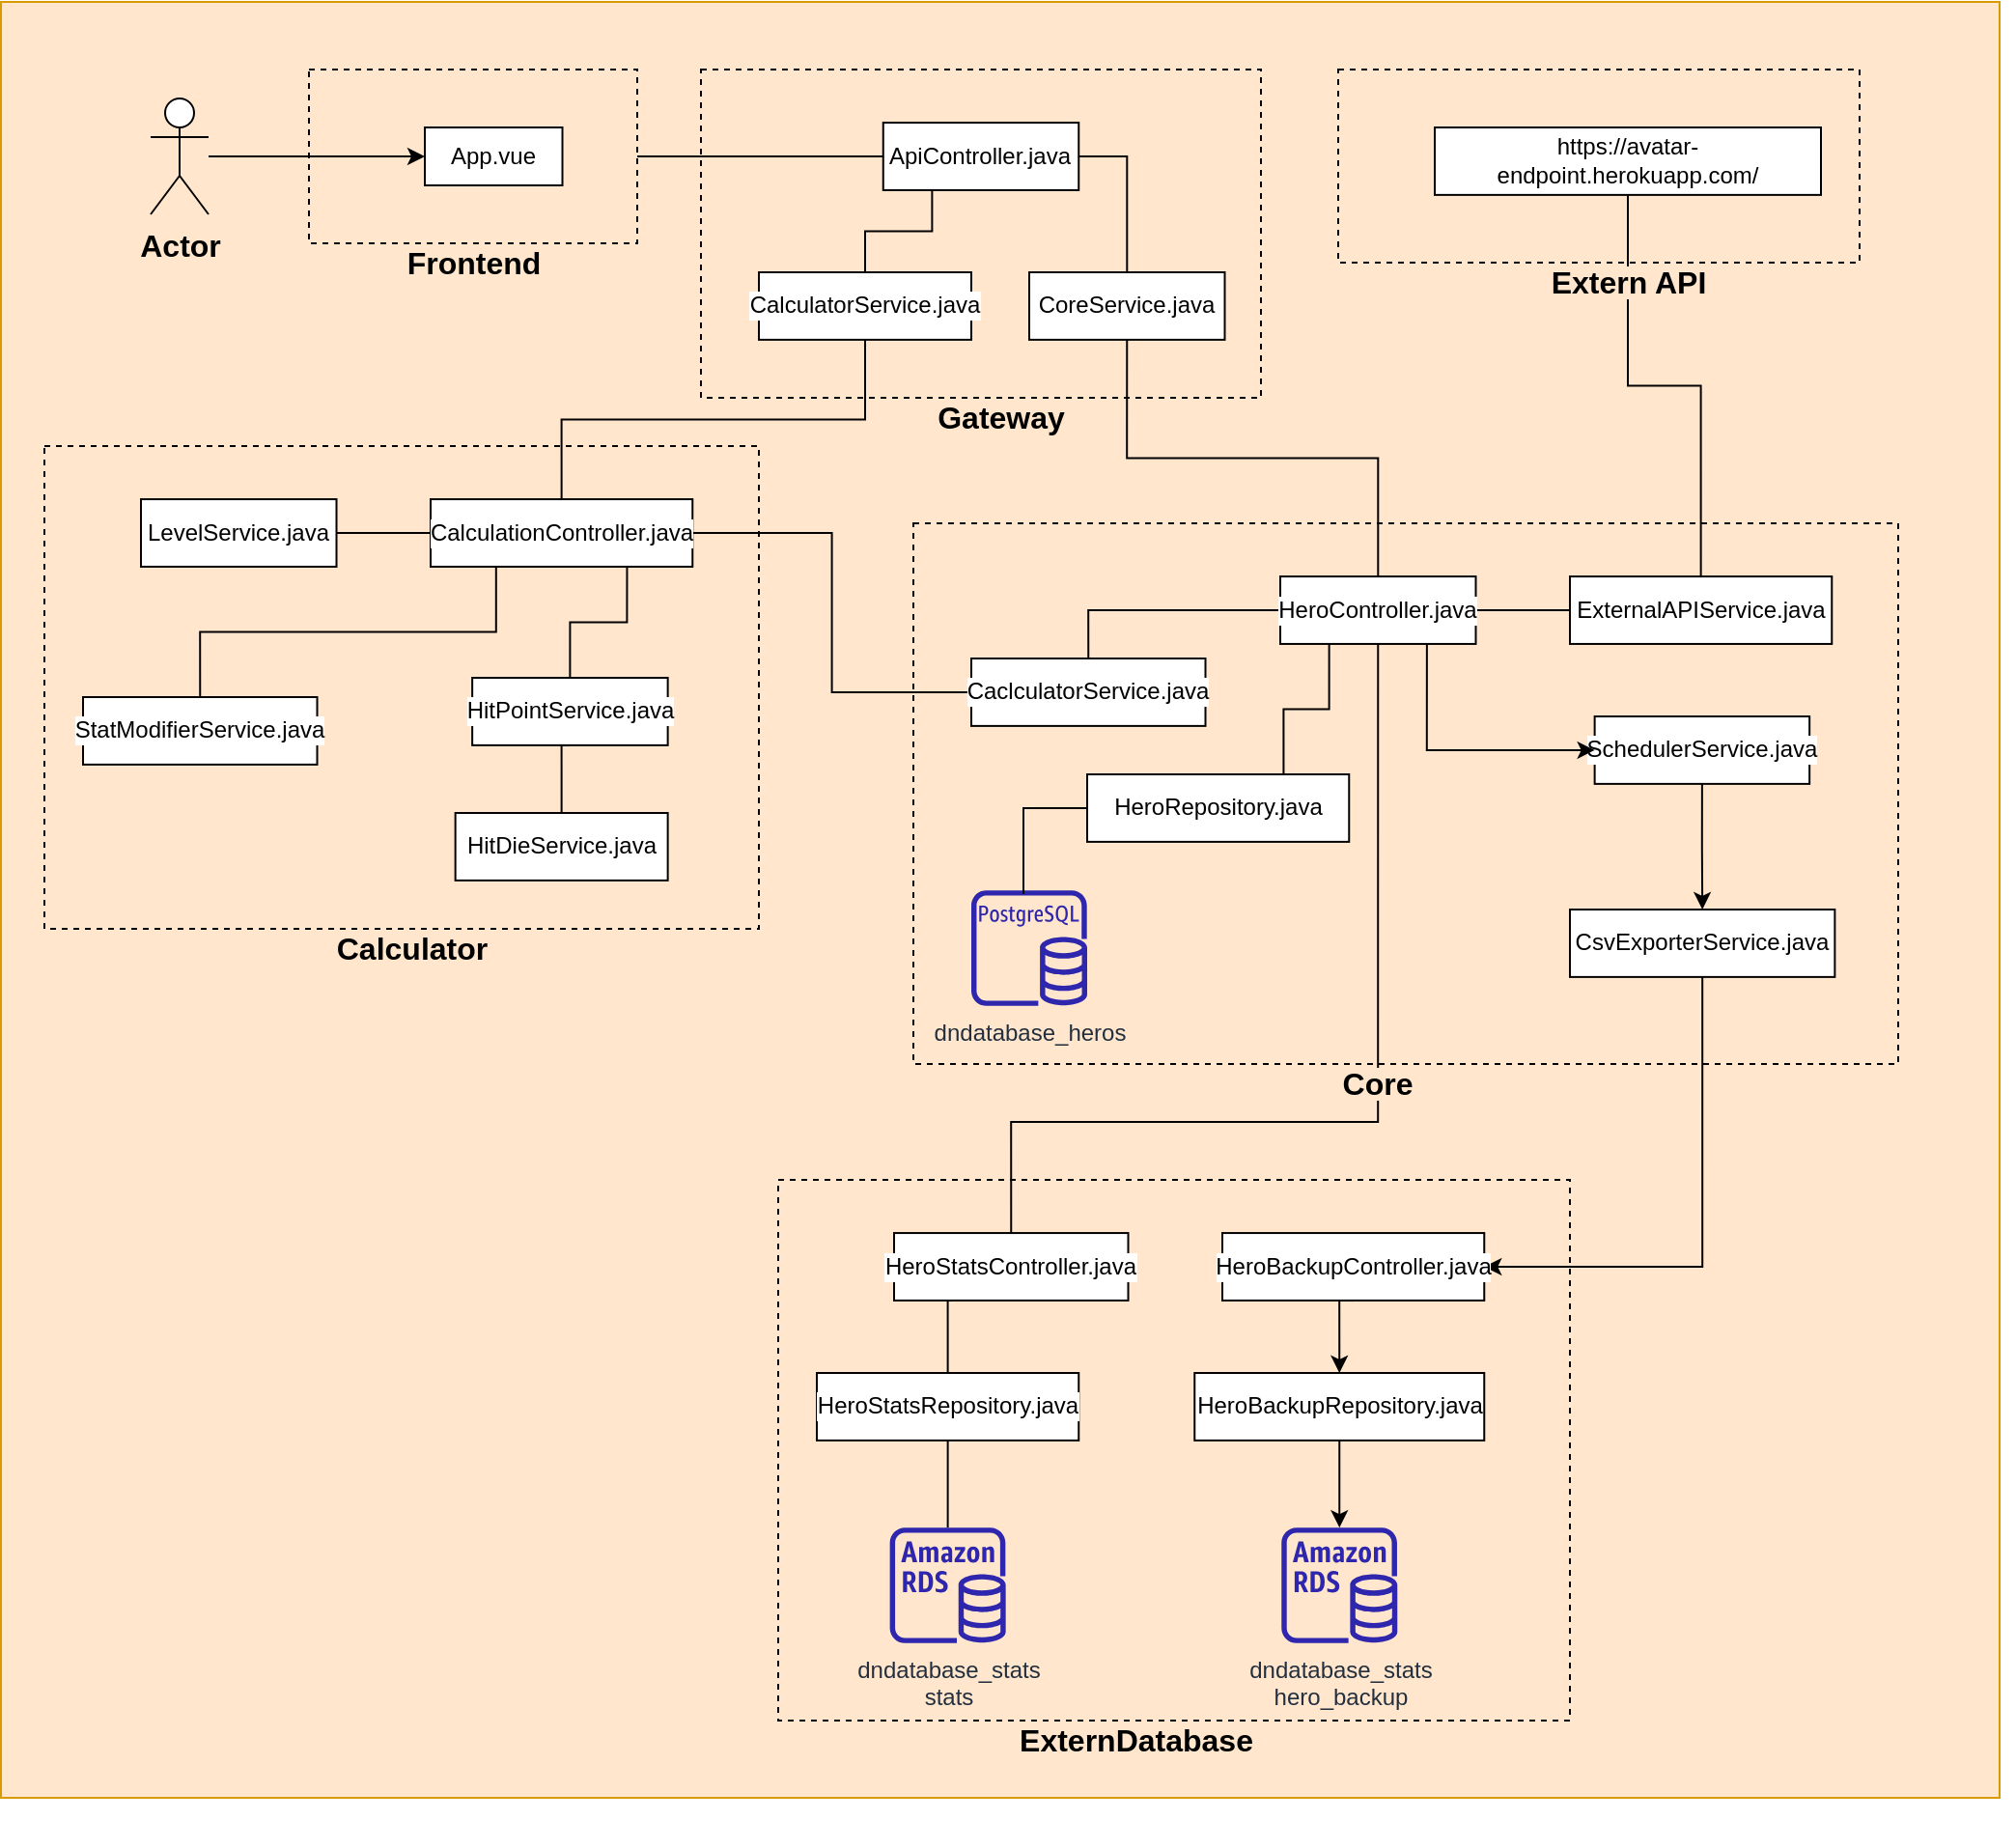 <mxfile version="17.1.3" type="device"><diagram id="Vt7TsKjd0USJX_vqOPvb" name="Page-1"><mxGraphModel dx="1185" dy="643" grid="1" gridSize="10" guides="1" tooltips="1" connect="1" arrows="1" fold="1" page="1" pageScale="1" pageWidth="850" pageHeight="1100" math="0" shadow="0"><root><mxCell id="0"/><mxCell id="1" parent="0"/><mxCell id="3UMidC9SzJSf5iaVR1Nv-7" value="" style="rounded=0;whiteSpace=wrap;html=1;fillColor=#FFE6CC;strokeColor=#d79b00;" parent="1" vertex="1"><mxGeometry x="27.5" y="10" width="1035" height="930" as="geometry"/></mxCell><mxCell id="XYodhXhIjcXs0v7Hv4jF-9" style="edgeStyle=orthogonalEdgeStyle;rounded=0;orthogonalLoop=1;jettySize=auto;html=1;jumpStyle=none;labelBackgroundColor=default;labelBorderColor=none;sketch=0;shadow=0;entryX=0;entryY=0.5;entryDx=0;entryDy=0;" edge="1" parent="1" source="XYodhXhIjcXs0v7Hv4jF-3" target="XYodhXhIjcXs0v7Hv4jF-23"><mxGeometry relative="1" as="geometry"><mxPoint x="160" y="140" as="targetPoint"/></mxGeometry></mxCell><mxCell id="XYodhXhIjcXs0v7Hv4jF-3" value="Actor" style="shape=umlActor;verticalLabelPosition=bottom;verticalAlign=top;html=1;outlineConnect=0;labelBackgroundColor=#FFE6CC;fontSize=16;fontStyle=1" vertex="1" parent="1"><mxGeometry x="105" y="60" width="30" height="60" as="geometry"/></mxCell><mxCell id="XYodhXhIjcXs0v7Hv4jF-22" value="" style="group" vertex="1" connectable="0" parent="1"><mxGeometry x="180" y="38.5" width="184" height="119" as="geometry"/></mxCell><mxCell id="XYodhXhIjcXs0v7Hv4jF-4" value="" style="shape=image;html=1;verticalAlign=top;verticalLabelPosition=bottom;labelBackgroundColor=none;imageAspect=0;aspect=fixed;image=https://cdn1.iconfinder.com/data/icons/ionicons-fill-vol-2/512/logo-vue-128.png;spacing=0;spacingRight=0;" vertex="1" parent="XYodhXhIjcXs0v7Hv4jF-22"><mxGeometry x="7" y="6.5" width="40" height="40" as="geometry"/></mxCell><mxCell id="XYodhXhIjcXs0v7Hv4jF-23" value="App.vue" style="rounded=0;whiteSpace=wrap;html=1;labelBackgroundColor=#FFFFFF;" vertex="1" parent="XYodhXhIjcXs0v7Hv4jF-22"><mxGeometry x="67" y="36.5" width="71.25" height="30" as="geometry"/></mxCell><mxCell id="XYodhXhIjcXs0v7Hv4jF-21" value="&lt;span style=&quot;background-color: rgb(255, 230, 204); font-size: 16px;&quot;&gt;Frontend&lt;/span&gt;" style="text;html=1;align=center;verticalAlign=middle;resizable=0;points=[];autosize=1;strokeColor=none;fillColor=none;fontSize=16;fontStyle=1" vertex="1" parent="XYodhXhIjcXs0v7Hv4jF-22"><mxGeometry x="57.0" y="96.504" width="70" height="20" as="geometry"/></mxCell><mxCell id="XYodhXhIjcXs0v7Hv4jF-11" value="" style="rounded=0;whiteSpace=wrap;html=1;dashed=1;fillColor=none;verticalAlign=top;" vertex="1" parent="XYodhXhIjcXs0v7Hv4jF-22"><mxGeometry x="7" y="6.5" width="170" height="90" as="geometry"/></mxCell><mxCell id="XYodhXhIjcXs0v7Hv4jF-28" value="" style="group" vertex="1" connectable="0" parent="1"><mxGeometry x="390" y="45" width="680" height="920" as="geometry"/></mxCell><mxCell id="XYodhXhIjcXs0v7Hv4jF-29" value="" style="rounded=0;whiteSpace=wrap;html=1;dashed=1;fillColor=none;verticalAlign=top;" vertex="1" parent="XYodhXhIjcXs0v7Hv4jF-28"><mxGeometry width="290" height="170" as="geometry"/></mxCell><mxCell id="XYodhXhIjcXs0v7Hv4jF-36" style="edgeStyle=orthogonalEdgeStyle;rounded=0;sketch=0;jumpStyle=none;orthogonalLoop=1;jettySize=auto;html=1;shadow=0;labelBackgroundColor=default;labelBorderColor=none;exitX=0.25;exitY=1;exitDx=0;exitDy=0;endArrow=none;endFill=0;" edge="1" parent="XYodhXhIjcXs0v7Hv4jF-28" source="XYodhXhIjcXs0v7Hv4jF-32" target="XYodhXhIjcXs0v7Hv4jF-34"><mxGeometry relative="1" as="geometry"/></mxCell><mxCell id="XYodhXhIjcXs0v7Hv4jF-41" style="edgeStyle=orthogonalEdgeStyle;rounded=0;sketch=0;jumpStyle=none;orthogonalLoop=1;jettySize=auto;html=1;exitX=1;exitY=0.5;exitDx=0;exitDy=0;shadow=0;labelBackgroundColor=default;labelBorderColor=none;endArrow=none;endFill=0;" edge="1" parent="XYodhXhIjcXs0v7Hv4jF-28" source="XYodhXhIjcXs0v7Hv4jF-32" target="XYodhXhIjcXs0v7Hv4jF-35"><mxGeometry relative="1" as="geometry"/></mxCell><mxCell id="XYodhXhIjcXs0v7Hv4jF-32" value="ApiController.java" style="rounded=0;whiteSpace=wrap;html=1;labelBackgroundColor=#FFFFFF;" vertex="1" parent="XYodhXhIjcXs0v7Hv4jF-28"><mxGeometry x="94.38" y="27.53" width="101.25" height="34.94" as="geometry"/></mxCell><mxCell id="XYodhXhIjcXs0v7Hv4jF-33" value="" style="shape=image;html=1;verticalAlign=top;verticalLabelPosition=bottom;labelBackgroundColor=#ffffff;imageAspect=0;aspect=fixed;image=https://cdn2.iconfinder.com/data/icons/boxicons-logos/24/bxl-spring-boot-128.png" vertex="1" parent="XYodhXhIjcXs0v7Hv4jF-28"><mxGeometry width="40" height="40" as="geometry"/></mxCell><mxCell id="XYodhXhIjcXs0v7Hv4jF-34" value="&lt;div&gt;CalculatorService.java&lt;/div&gt;" style="rounded=0;whiteSpace=wrap;html=1;labelBackgroundColor=#FFFFFF;" vertex="1" parent="XYodhXhIjcXs0v7Hv4jF-28"><mxGeometry x="30" y="105" width="110" height="34.94" as="geometry"/></mxCell><mxCell id="XYodhXhIjcXs0v7Hv4jF-35" value="CoreService.java" style="rounded=0;whiteSpace=wrap;html=1;labelBackgroundColor=#FFFFFF;" vertex="1" parent="XYodhXhIjcXs0v7Hv4jF-28"><mxGeometry x="170" y="105" width="101.25" height="34.94" as="geometry"/></mxCell><mxCell id="XYodhXhIjcXs0v7Hv4jF-31" value="&lt;div style=&quot;font-size: 16px;&quot;&gt;Gateway&lt;/div&gt;" style="text;html=1;align=center;verticalAlign=middle;resizable=0;points=[];autosize=1;strokeColor=none;fillColor=none;fontSize=16;fontStyle=1" vertex="1" parent="1"><mxGeometry x="510" y="215.004" width="70" height="20" as="geometry"/></mxCell><mxCell id="XYodhXhIjcXs0v7Hv4jF-50" value="&lt;div style=&quot;font-size: 16px;&quot;&gt;Calculator&lt;/div&gt;" style="text;html=1;align=center;verticalAlign=middle;resizable=0;points=[];autosize=1;strokeColor=none;fillColor=none;fontStyle=1;fontSize=16;" vertex="1" parent="1"><mxGeometry x="200" y="490.004" width="80" height="20" as="geometry"/></mxCell><mxCell id="XYodhXhIjcXs0v7Hv4jF-58" style="edgeStyle=orthogonalEdgeStyle;rounded=0;sketch=0;jumpStyle=none;orthogonalLoop=1;jettySize=auto;html=1;exitX=0.5;exitY=1;exitDx=0;exitDy=0;entryX=0.5;entryY=0;entryDx=0;entryDy=0;shadow=0;labelBackgroundColor=default;labelBorderColor=none;endArrow=none;endFill=0;" edge="1" parent="1" source="XYodhXhIjcXs0v7Hv4jF-34" target="XYodhXhIjcXs0v7Hv4jF-46"><mxGeometry relative="1" as="geometry"/></mxCell><mxCell id="XYodhXhIjcXs0v7Hv4jF-76" style="edgeStyle=orthogonalEdgeStyle;rounded=0;sketch=0;jumpStyle=none;orthogonalLoop=1;jettySize=auto;html=1;exitX=0.5;exitY=1;exitDx=0;exitDy=0;shadow=0;labelBackgroundColor=default;labelBorderColor=none;endArrow=none;endFill=0;" edge="1" parent="1" source="XYodhXhIjcXs0v7Hv4jF-35" target="XYodhXhIjcXs0v7Hv4jF-69"><mxGeometry relative="1" as="geometry"/></mxCell><mxCell id="XYodhXhIjcXs0v7Hv4jF-80" style="edgeStyle=orthogonalEdgeStyle;rounded=0;sketch=0;jumpStyle=none;orthogonalLoop=1;jettySize=auto;html=1;exitX=0;exitY=0.5;exitDx=0;exitDy=0;entryX=1;entryY=0.5;entryDx=0;entryDy=0;shadow=0;labelBackgroundColor=default;labelBorderColor=none;endArrow=none;endFill=0;" edge="1" parent="1" source="XYodhXhIjcXs0v7Hv4jF-70" target="XYodhXhIjcXs0v7Hv4jF-46"><mxGeometry relative="1" as="geometry"/></mxCell><mxCell id="XYodhXhIjcXs0v7Hv4jF-65" value="" style="shape=image;html=1;verticalAlign=top;verticalLabelPosition=bottom;labelBackgroundColor=#ffffff;imageAspect=0;aspect=fixed;image=https://cdn2.iconfinder.com/data/icons/boxicons-logos/24/bxl-spring-boot-128.png" vertex="1" parent="1"><mxGeometry x="500" y="280" width="40" height="40" as="geometry"/></mxCell><mxCell id="XYodhXhIjcXs0v7Hv4jF-70" value="CaclculatorService.java" style="rounded=0;whiteSpace=wrap;html=1;labelBackgroundColor=#FFFFFF;" vertex="1" parent="1"><mxGeometry x="530" y="350" width="121.25" height="34.94" as="geometry"/></mxCell><mxCell id="XYodhXhIjcXs0v7Hv4jF-81" style="edgeStyle=orthogonalEdgeStyle;rounded=0;sketch=0;jumpStyle=none;orthogonalLoop=1;jettySize=auto;html=1;exitX=0;exitY=0.5;exitDx=0;exitDy=0;entryX=0.5;entryY=0;entryDx=0;entryDy=0;shadow=0;labelBackgroundColor=default;labelBorderColor=none;endArrow=none;endFill=0;" edge="1" parent="1" source="XYodhXhIjcXs0v7Hv4jF-69" target="XYodhXhIjcXs0v7Hv4jF-70"><mxGeometry relative="1" as="geometry"/></mxCell><mxCell id="XYodhXhIjcXs0v7Hv4jF-75" value="dndatabase_heros" style="sketch=0;outlineConnect=0;fontColor=#232F3E;gradientColor=none;fillColor=#2E27AD;strokeColor=none;dashed=0;verticalLabelPosition=bottom;verticalAlign=top;align=center;html=1;fontSize=12;fontStyle=0;aspect=fixed;pointerEvents=1;shape=mxgraph.aws4.rds_postgresql_instance;labelBackgroundColor=#FFE6CC;" vertex="1" parent="1"><mxGeometry x="530" y="470" width="60" height="60" as="geometry"/></mxCell><mxCell id="XYodhXhIjcXs0v7Hv4jF-87" style="edgeStyle=orthogonalEdgeStyle;rounded=0;sketch=0;jumpStyle=none;orthogonalLoop=1;jettySize=auto;html=1;exitX=0;exitY=0.5;exitDx=0;exitDy=0;entryX=0.45;entryY=0.032;entryDx=0;entryDy=0;entryPerimeter=0;shadow=0;labelBackgroundColor=default;labelBorderColor=none;endArrow=none;endFill=0;" edge="1" parent="1" source="XYodhXhIjcXs0v7Hv4jF-85" target="XYodhXhIjcXs0v7Hv4jF-75"><mxGeometry relative="1" as="geometry"/></mxCell><mxCell id="XYodhXhIjcXs0v7Hv4jF-85" value="&lt;div&gt;HeroRepository.java&lt;/div&gt;" style="rounded=0;whiteSpace=wrap;html=1;labelBackgroundColor=#FFFFFF;" vertex="1" parent="1"><mxGeometry x="590" y="410.0" width="135.63" height="34.94" as="geometry"/></mxCell><mxCell id="XYodhXhIjcXs0v7Hv4jF-86" style="edgeStyle=orthogonalEdgeStyle;rounded=0;sketch=0;jumpStyle=none;orthogonalLoop=1;jettySize=auto;html=1;exitX=0.25;exitY=1;exitDx=0;exitDy=0;entryX=0.75;entryY=0;entryDx=0;entryDy=0;shadow=0;labelBackgroundColor=default;labelBorderColor=none;endArrow=none;endFill=0;" edge="1" parent="1" source="XYodhXhIjcXs0v7Hv4jF-69" target="XYodhXhIjcXs0v7Hv4jF-85"><mxGeometry relative="1" as="geometry"/></mxCell><mxCell id="XYodhXhIjcXs0v7Hv4jF-89" value="" style="shape=image;html=1;verticalAlign=top;verticalLabelPosition=bottom;labelBackgroundColor=#ffffff;imageAspect=0;aspect=fixed;image=https://cdn2.iconfinder.com/data/icons/boxicons-logos/24/bxl-heroku-128.png" vertex="1" parent="1"><mxGeometry x="720" y="45" width="40" height="40" as="geometry"/></mxCell><mxCell id="XYodhXhIjcXs0v7Hv4jF-92" value="https://avatar-endpoint.herokuapp.com/" style="rounded=0;whiteSpace=wrap;html=1;labelBackgroundColor=#FFFFFF;" vertex="1" parent="1"><mxGeometry x="770" y="75" width="200" height="34.94" as="geometry"/></mxCell><mxCell id="XYodhXhIjcXs0v7Hv4jF-112" style="edgeStyle=orthogonalEdgeStyle;rounded=0;sketch=0;jumpStyle=none;orthogonalLoop=1;jettySize=auto;html=1;exitX=0.5;exitY=0;exitDx=0;exitDy=0;entryX=0.5;entryY=1;entryDx=0;entryDy=0;shadow=0;labelBackgroundColor=default;labelBorderColor=none;endArrow=none;endFill=0;" edge="1" parent="1" source="XYodhXhIjcXs0v7Hv4jF-64" target="XYodhXhIjcXs0v7Hv4jF-92"><mxGeometry relative="1" as="geometry"/></mxCell><mxCell id="XYodhXhIjcXs0v7Hv4jF-91" value="&lt;span style=&quot;background-color: rgb(255 , 230 , 204) ; font-size: 16px&quot;&gt;Extern API&lt;/span&gt;" style="text;html=1;align=center;verticalAlign=middle;resizable=0;points=[];autosize=1;strokeColor=none;fillColor=none;fontSize=16;fontStyle=1" vertex="1" parent="1"><mxGeometry x="830" y="145" width="80" height="20" as="geometry"/></mxCell><mxCell id="XYodhXhIjcXs0v7Hv4jF-121" style="edgeStyle=orthogonalEdgeStyle;rounded=0;sketch=0;jumpStyle=none;orthogonalLoop=1;jettySize=auto;html=1;exitX=0.5;exitY=1;exitDx=0;exitDy=0;entryX=0.5;entryY=0;entryDx=0;entryDy=0;shadow=0;labelBackgroundColor=default;labelBorderColor=none;fontSize=16;endArrow=none;endFill=0;" edge="1" parent="1" source="XYodhXhIjcXs0v7Hv4jF-69" target="XYodhXhIjcXs0v7Hv4jF-103"><mxGeometry relative="1" as="geometry"><Array as="points"><mxPoint x="741" y="590"/><mxPoint x="551" y="590"/></Array></mxGeometry></mxCell><mxCell id="XYodhXhIjcXs0v7Hv4jF-122" style="edgeStyle=orthogonalEdgeStyle;rounded=0;sketch=0;jumpStyle=none;orthogonalLoop=1;jettySize=auto;html=1;exitX=0.5;exitY=1;exitDx=0;exitDy=0;entryX=1;entryY=0.5;entryDx=0;entryDy=0;shadow=0;labelBackgroundColor=default;labelBorderColor=none;fontSize=16;" edge="1" parent="1" source="XYodhXhIjcXs0v7Hv4jF-66" target="XYodhXhIjcXs0v7Hv4jF-97"><mxGeometry relative="1" as="geometry"/></mxCell><mxCell id="XYodhXhIjcXs0v7Hv4jF-71" value="&lt;div style=&quot;font-size: 16px&quot;&gt;&lt;span style=&quot;background-color: rgb(255 , 230 , 204)&quot;&gt;Core&lt;/span&gt;&lt;/div&gt;" style="text;html=1;align=center;verticalAlign=middle;resizable=0;points=[];autosize=1;strokeColor=none;fillColor=none;fontStyle=1;fontSize=16;" vertex="1" parent="1"><mxGeometry x="715" y="560.004" width="50" height="20" as="geometry"/></mxCell><mxCell id="1SwfSTkl9BItRn6YFBCe-38" value="" style="rounded=0;whiteSpace=wrap;html=1;dashed=1;fillColor=none;verticalAlign=top;" parent="1" vertex="1"><mxGeometry x="720" y="45" width="270" height="100" as="geometry"/></mxCell><mxCell id="XYodhXhIjcXs0v7Hv4jF-125" style="edgeStyle=orthogonalEdgeStyle;rounded=0;sketch=0;jumpStyle=none;orthogonalLoop=1;jettySize=auto;html=1;shadow=0;labelBackgroundColor=default;labelBorderColor=none;fontSize=16;endArrow=none;endFill=0;" edge="1" parent="1" source="XYodhXhIjcXs0v7Hv4jF-11" target="XYodhXhIjcXs0v7Hv4jF-32"><mxGeometry relative="1" as="geometry"/></mxCell><mxCell id="XYodhXhIjcXs0v7Hv4jF-64" value="ExternalAPIService.java" style="rounded=0;whiteSpace=wrap;html=1;labelBackgroundColor=#FFFFFF;" vertex="1" parent="1"><mxGeometry x="840" y="307.53" width="135.63" height="34.94" as="geometry"/></mxCell><mxCell id="XYodhXhIjcXs0v7Hv4jF-66" value="CsvExporterService.java" style="rounded=0;whiteSpace=wrap;html=1;labelBackgroundColor=#FFFFFF;" vertex="1" parent="1"><mxGeometry x="840" y="480" width="137.18" height="34.94" as="geometry"/></mxCell><mxCell id="XYodhXhIjcXs0v7Hv4jF-116" style="edgeStyle=orthogonalEdgeStyle;rounded=0;sketch=0;jumpStyle=none;orthogonalLoop=1;jettySize=auto;html=1;exitX=0.5;exitY=1;exitDx=0;exitDy=0;entryX=0.5;entryY=0;entryDx=0;entryDy=0;shadow=0;labelBackgroundColor=default;labelBorderColor=none;fontSize=16;" edge="1" parent="1" source="XYodhXhIjcXs0v7Hv4jF-68" target="XYodhXhIjcXs0v7Hv4jF-66"><mxGeometry relative="1" as="geometry"/></mxCell><mxCell id="XYodhXhIjcXs0v7Hv4jF-68" value="SchedulerService.java" style="rounded=0;whiteSpace=wrap;html=1;labelBackgroundColor=#FFFFFF;" vertex="1" parent="1"><mxGeometry x="852.82" y="380" width="111.25" height="34.94" as="geometry"/></mxCell><mxCell id="XYodhXhIjcXs0v7Hv4jF-88" style="edgeStyle=orthogonalEdgeStyle;rounded=0;sketch=0;jumpStyle=none;orthogonalLoop=1;jettySize=auto;html=1;exitX=1;exitY=0.5;exitDx=0;exitDy=0;entryX=0;entryY=0.5;entryDx=0;entryDy=0;shadow=0;labelBackgroundColor=default;labelBorderColor=none;endArrow=none;endFill=0;" edge="1" parent="1" source="XYodhXhIjcXs0v7Hv4jF-69" target="XYodhXhIjcXs0v7Hv4jF-64"><mxGeometry relative="1" as="geometry"/></mxCell><mxCell id="XYodhXhIjcXs0v7Hv4jF-115" style="edgeStyle=orthogonalEdgeStyle;rounded=0;sketch=0;jumpStyle=none;orthogonalLoop=1;jettySize=auto;html=1;exitX=0.75;exitY=1;exitDx=0;exitDy=0;entryX=0;entryY=0.5;entryDx=0;entryDy=0;shadow=0;labelBackgroundColor=default;labelBorderColor=none;fontSize=16;" edge="1" parent="1" source="XYodhXhIjcXs0v7Hv4jF-69" target="XYodhXhIjcXs0v7Hv4jF-68"><mxGeometry relative="1" as="geometry"/></mxCell><mxCell id="XYodhXhIjcXs0v7Hv4jF-69" value="HeroController.java" style="rounded=0;whiteSpace=wrap;html=1;labelBackgroundColor=#FFFFFF;" vertex="1" parent="1"><mxGeometry x="690" y="307.53" width="101.25" height="34.94" as="geometry"/></mxCell><mxCell id="XYodhXhIjcXs0v7Hv4jF-60" value="" style="rounded=0;whiteSpace=wrap;html=1;dashed=1;fillColor=none;verticalAlign=top;" vertex="1" parent="1"><mxGeometry x="500" y="280" width="510" height="280" as="geometry"/></mxCell><mxCell id="XYodhXhIjcXs0v7Hv4jF-43" value="" style="rounded=0;whiteSpace=wrap;html=1;dashed=1;fillColor=none;verticalAlign=top;" vertex="1" parent="1"><mxGeometry x="50" y="240" width="370" height="250" as="geometry"/></mxCell><mxCell id="XYodhXhIjcXs0v7Hv4jF-55" style="edgeStyle=orthogonalEdgeStyle;rounded=0;sketch=0;jumpStyle=none;orthogonalLoop=1;jettySize=auto;html=1;exitX=0.75;exitY=1;exitDx=0;exitDy=0;entryX=0.5;entryY=0;entryDx=0;entryDy=0;shadow=0;labelBackgroundColor=default;labelBorderColor=none;endArrow=none;endFill=0;" edge="1" parent="1" source="XYodhXhIjcXs0v7Hv4jF-46" target="XYodhXhIjcXs0v7Hv4jF-49"><mxGeometry relative="1" as="geometry"/></mxCell><mxCell id="XYodhXhIjcXs0v7Hv4jF-56" style="edgeStyle=orthogonalEdgeStyle;rounded=0;sketch=0;jumpStyle=none;orthogonalLoop=1;jettySize=auto;html=1;exitX=0;exitY=0.5;exitDx=0;exitDy=0;entryX=1;entryY=0.5;entryDx=0;entryDy=0;shadow=0;labelBackgroundColor=default;labelBorderColor=none;endArrow=none;endFill=0;" edge="1" parent="1" source="XYodhXhIjcXs0v7Hv4jF-46" target="XYodhXhIjcXs0v7Hv4jF-52"><mxGeometry relative="1" as="geometry"/></mxCell><mxCell id="XYodhXhIjcXs0v7Hv4jF-57" style="edgeStyle=orthogonalEdgeStyle;rounded=0;sketch=0;jumpStyle=none;orthogonalLoop=1;jettySize=auto;html=1;exitX=0.25;exitY=1;exitDx=0;exitDy=0;entryX=0.5;entryY=0;entryDx=0;entryDy=0;shadow=0;labelBackgroundColor=default;labelBorderColor=none;endArrow=none;endFill=0;" edge="1" parent="1" source="XYodhXhIjcXs0v7Hv4jF-46" target="XYodhXhIjcXs0v7Hv4jF-53"><mxGeometry relative="1" as="geometry"/></mxCell><mxCell id="XYodhXhIjcXs0v7Hv4jF-46" value="CalculationController.java" style="rounded=0;whiteSpace=wrap;html=1;labelBackgroundColor=#FFFFFF;" vertex="1" parent="1"><mxGeometry x="250" y="267.53" width="135.63" height="34.94" as="geometry"/></mxCell><mxCell id="XYodhXhIjcXs0v7Hv4jF-47" value="" style="shape=image;html=1;verticalAlign=top;verticalLabelPosition=bottom;labelBackgroundColor=#ffffff;imageAspect=0;aspect=fixed;image=https://cdn2.iconfinder.com/data/icons/boxicons-logos/24/bxl-spring-boot-128.png" vertex="1" parent="1"><mxGeometry x="50" y="240" width="40" height="40" as="geometry"/></mxCell><mxCell id="XYodhXhIjcXs0v7Hv4jF-48" value="HitDieService.java" style="rounded=0;whiteSpace=wrap;html=1;labelBackgroundColor=#FFFFFF;" vertex="1" parent="1"><mxGeometry x="262.82" y="430" width="110" height="34.94" as="geometry"/></mxCell><mxCell id="XYodhXhIjcXs0v7Hv4jF-54" style="edgeStyle=orthogonalEdgeStyle;rounded=0;sketch=0;jumpStyle=none;orthogonalLoop=1;jettySize=auto;html=1;exitX=0.5;exitY=1;exitDx=0;exitDy=0;entryX=0.5;entryY=0;entryDx=0;entryDy=0;shadow=0;labelBackgroundColor=default;labelBorderColor=none;endArrow=none;endFill=0;" edge="1" parent="1" source="XYodhXhIjcXs0v7Hv4jF-49" target="XYodhXhIjcXs0v7Hv4jF-48"><mxGeometry relative="1" as="geometry"/></mxCell><mxCell id="XYodhXhIjcXs0v7Hv4jF-49" value="HitPointService.java" style="rounded=0;whiteSpace=wrap;html=1;labelBackgroundColor=#FFFFFF;" vertex="1" parent="1"><mxGeometry x="271.57" y="360" width="101.25" height="34.94" as="geometry"/></mxCell><mxCell id="XYodhXhIjcXs0v7Hv4jF-52" value="LevelService.java" style="rounded=0;whiteSpace=wrap;html=1;labelBackgroundColor=#FFFFFF;" vertex="1" parent="1"><mxGeometry x="100" y="267.53" width="101.25" height="34.94" as="geometry"/></mxCell><mxCell id="XYodhXhIjcXs0v7Hv4jF-53" value="StatModifierService.java" style="rounded=0;whiteSpace=wrap;html=1;labelBackgroundColor=#FFFFFF;" vertex="1" parent="1"><mxGeometry x="70" y="370" width="121.25" height="34.94" as="geometry"/></mxCell><mxCell id="XYodhXhIjcXs0v7Hv4jF-107" value="ExternDatabase" style="text;html=1;align=center;verticalAlign=middle;resizable=0;points=[];autosize=1;strokeColor=none;fillColor=none;fontStyle=1;fontSize=16;" vertex="1" parent="1"><mxGeometry x="560" y="900.004" width="110" height="20" as="geometry"/></mxCell><mxCell id="XYodhXhIjcXs0v7Hv4jF-96" value="" style="rounded=0;whiteSpace=wrap;html=1;dashed=1;fillColor=none;verticalAlign=top;" vertex="1" parent="1"><mxGeometry x="430" y="620" width="410" height="280" as="geometry"/></mxCell><mxCell id="XYodhXhIjcXs0v7Hv4jF-97" value="HeroBackupController.java" style="rounded=0;whiteSpace=wrap;html=1;labelBackgroundColor=#FFFFFF;" vertex="1" parent="1"><mxGeometry x="660" y="647.53" width="135.63" height="34.94" as="geometry"/></mxCell><mxCell id="XYodhXhIjcXs0v7Hv4jF-103" value="HeroStatsController.java" style="rounded=0;whiteSpace=wrap;html=1;labelBackgroundColor=#FFFFFF;" vertex="1" parent="1"><mxGeometry x="490" y="647.53" width="121.25" height="34.94" as="geometry"/></mxCell><mxCell id="XYodhXhIjcXs0v7Hv4jF-105" value="HeroBackupRepository.java" style="rounded=0;whiteSpace=wrap;html=1;labelBackgroundColor=#FFFFFF;" vertex="1" parent="1"><mxGeometry x="645.63" y="720" width="150" height="34.94" as="geometry"/></mxCell><mxCell id="XYodhXhIjcXs0v7Hv4jF-117" style="edgeStyle=orthogonalEdgeStyle;rounded=0;sketch=0;jumpStyle=none;orthogonalLoop=1;jettySize=auto;html=1;exitX=0.5;exitY=1;exitDx=0;exitDy=0;entryX=0.5;entryY=0;entryDx=0;entryDy=0;shadow=0;labelBackgroundColor=default;labelBorderColor=none;fontSize=16;" edge="1" parent="1" source="XYodhXhIjcXs0v7Hv4jF-97" target="XYodhXhIjcXs0v7Hv4jF-105"><mxGeometry relative="1" as="geometry"/></mxCell><mxCell id="XYodhXhIjcXs0v7Hv4jF-114" value="&lt;div&gt;&lt;span style=&quot;&quot;&gt;dndatabase_stats&lt;/span&gt;&lt;/div&gt;&lt;div&gt;&lt;span style=&quot;&quot;&gt;hero_backup&lt;/span&gt;&lt;/div&gt;" style="sketch=0;outlineConnect=0;fontColor=#232F3E;gradientColor=none;fillColor=#2E27AD;strokeColor=none;dashed=0;verticalLabelPosition=bottom;verticalAlign=top;align=center;html=1;fontSize=12;fontStyle=0;aspect=fixed;pointerEvents=1;shape=mxgraph.aws4.rds_instance;labelBackgroundColor=#FFE6CC;" vertex="1" parent="1"><mxGeometry x="690.63" y="800" width="60" height="60" as="geometry"/></mxCell><mxCell id="XYodhXhIjcXs0v7Hv4jF-118" style="edgeStyle=orthogonalEdgeStyle;rounded=0;sketch=0;jumpStyle=none;orthogonalLoop=1;jettySize=auto;html=1;exitX=0.5;exitY=1;exitDx=0;exitDy=0;shadow=0;labelBackgroundColor=default;labelBorderColor=none;fontSize=16;" edge="1" parent="1" source="XYodhXhIjcXs0v7Hv4jF-105" target="XYodhXhIjcXs0v7Hv4jF-114"><mxGeometry relative="1" as="geometry"/></mxCell><mxCell id="XYodhXhIjcXs0v7Hv4jF-74" value="&lt;div&gt;&lt;span style=&quot;&quot;&gt;dndatabase_stats&lt;/span&gt;&lt;/div&gt;&lt;div&gt;&lt;span style=&quot;&quot;&gt;stats&lt;br&gt;&lt;/span&gt;&lt;/div&gt;" style="sketch=0;outlineConnect=0;fontColor=#232F3E;gradientColor=none;fillColor=#2E27AD;strokeColor=none;dashed=0;verticalLabelPosition=bottom;verticalAlign=top;align=center;html=1;fontSize=12;fontStyle=0;aspect=fixed;pointerEvents=1;shape=mxgraph.aws4.rds_instance;labelBackgroundColor=#FFE6CC;" vertex="1" parent="1"><mxGeometry x="487.82" y="800" width="60" height="60" as="geometry"/></mxCell><mxCell id="XYodhXhIjcXs0v7Hv4jF-104" value="" style="shape=image;html=1;verticalAlign=top;verticalLabelPosition=bottom;labelBackgroundColor=#ffffff;imageAspect=0;aspect=fixed;image=https://cdn2.iconfinder.com/data/icons/boxicons-logos/24/bxl-spring-boot-128.png" vertex="1" parent="1"><mxGeometry x="430" y="620" width="40" height="40" as="geometry"/></mxCell><mxCell id="XYodhXhIjcXs0v7Hv4jF-119" style="edgeStyle=orthogonalEdgeStyle;rounded=0;sketch=0;jumpStyle=none;orthogonalLoop=1;jettySize=auto;html=1;exitX=0.5;exitY=1;exitDx=0;exitDy=0;shadow=0;labelBackgroundColor=default;labelBorderColor=none;fontSize=16;endArrow=none;endFill=0;" edge="1" parent="1" source="XYodhXhIjcXs0v7Hv4jF-110" target="XYodhXhIjcXs0v7Hv4jF-74"><mxGeometry relative="1" as="geometry"/></mxCell><mxCell id="XYodhXhIjcXs0v7Hv4jF-110" value="HeroStatsRepository.java" style="rounded=0;whiteSpace=wrap;html=1;labelBackgroundColor=#FFFFFF;" vertex="1" parent="1"><mxGeometry x="450" y="720" width="135.63" height="34.94" as="geometry"/></mxCell><mxCell id="XYodhXhIjcXs0v7Hv4jF-120" style="edgeStyle=orthogonalEdgeStyle;rounded=0;sketch=0;jumpStyle=none;orthogonalLoop=1;jettySize=auto;html=1;exitX=0.25;exitY=1;exitDx=0;exitDy=0;entryX=0.5;entryY=0;entryDx=0;entryDy=0;shadow=0;labelBackgroundColor=default;labelBorderColor=none;fontSize=16;endArrow=none;endFill=0;" edge="1" parent="1" source="XYodhXhIjcXs0v7Hv4jF-103" target="XYodhXhIjcXs0v7Hv4jF-110"><mxGeometry relative="1" as="geometry"/></mxCell></root></mxGraphModel></diagram></mxfile>